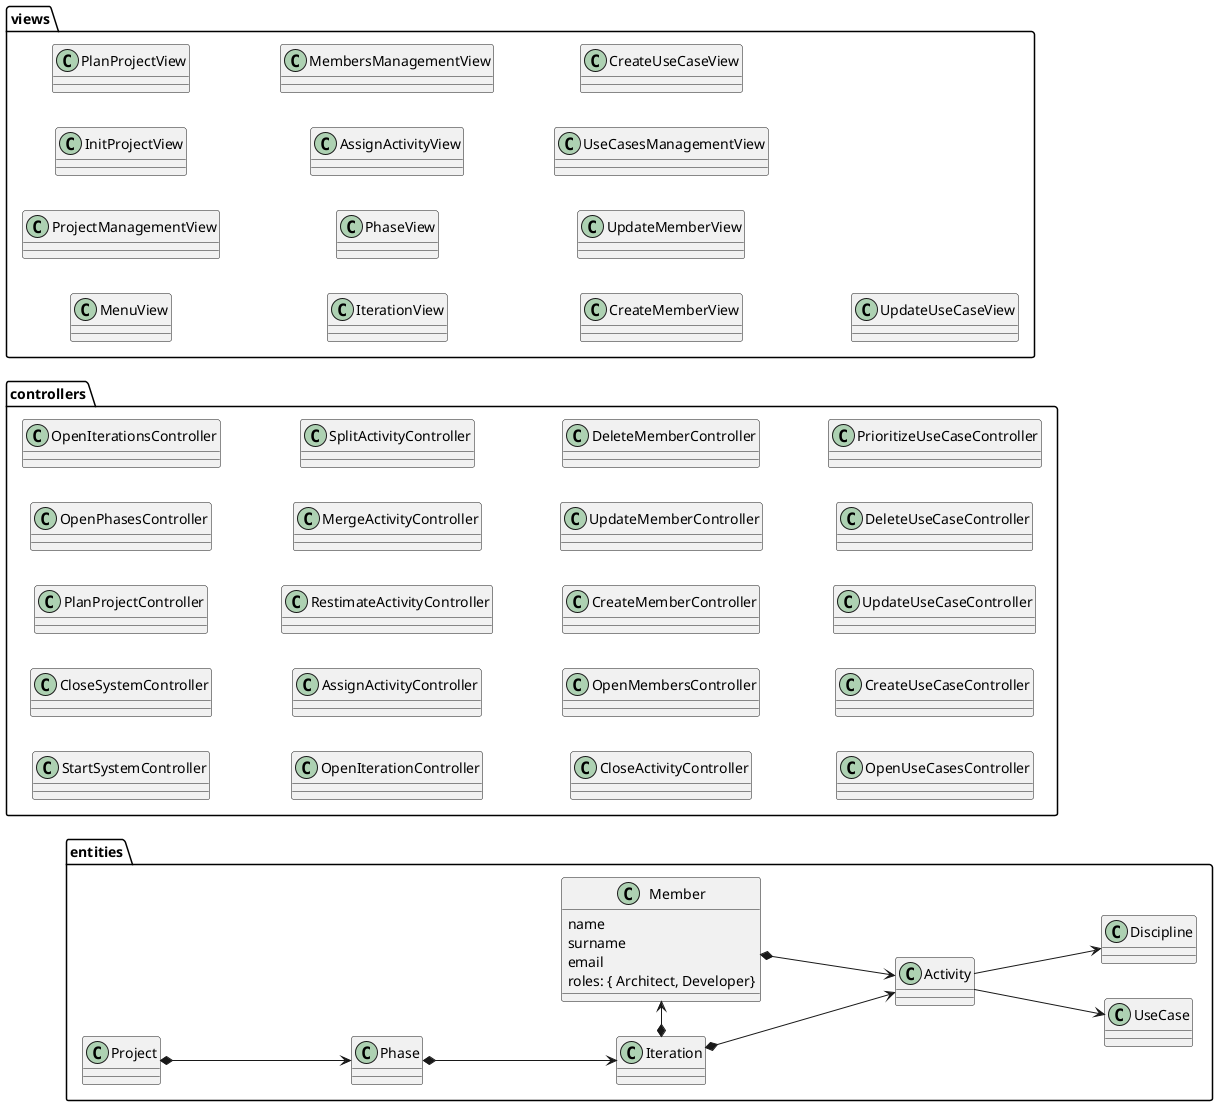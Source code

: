 @startuml
left to right direction

namespace controllers {
        class StartSystemController
        class CloseSystemController
        class PlanProjectController
        class OpenPhasesController
        class OpenIterationsController
        class OpenIterationController
        class AssignActivityController
        class RestimateActivityController
        class MergeActivityController
        class SplitActivityController
        class CloseActivityController
        class OpenMembersController
        class CreateMemberController
        class UpdateMemberController
        class DeleteMemberController
        class OpenUseCasesController
        class CreateUseCaseController
        class UpdateUseCaseController
        class DeleteUseCaseController
        class PrioritizeUseCaseController
}

namespace views {
    class MenuView
    class ProjectManagementView
    class InitProjectView
    class PlanProjectView
    class IterationView
    class PhaseView
    class AssignActivityView
    class MembersManagementView
    class CreateMemberView
    class UpdateMemberView
    class UseCasesManagementView
    class CreateUseCaseView
    class UpdateUseCaseView
}

namespace entities {
    class Member {
        name
        surname
        email
        roles: { Architect, Developer}
    }
    class UseCase
    class Iteration
    Class Activity
    class Project
    class Phase
    class Discipline
    
    Iteration *-> Member
    Iteration *-> Activity
    
    Member *--> Activity
    Activity --> Discipline
    Activity --> UseCase
    Phase *--> Iteration
    Project *--> Phase
}

@enduml
